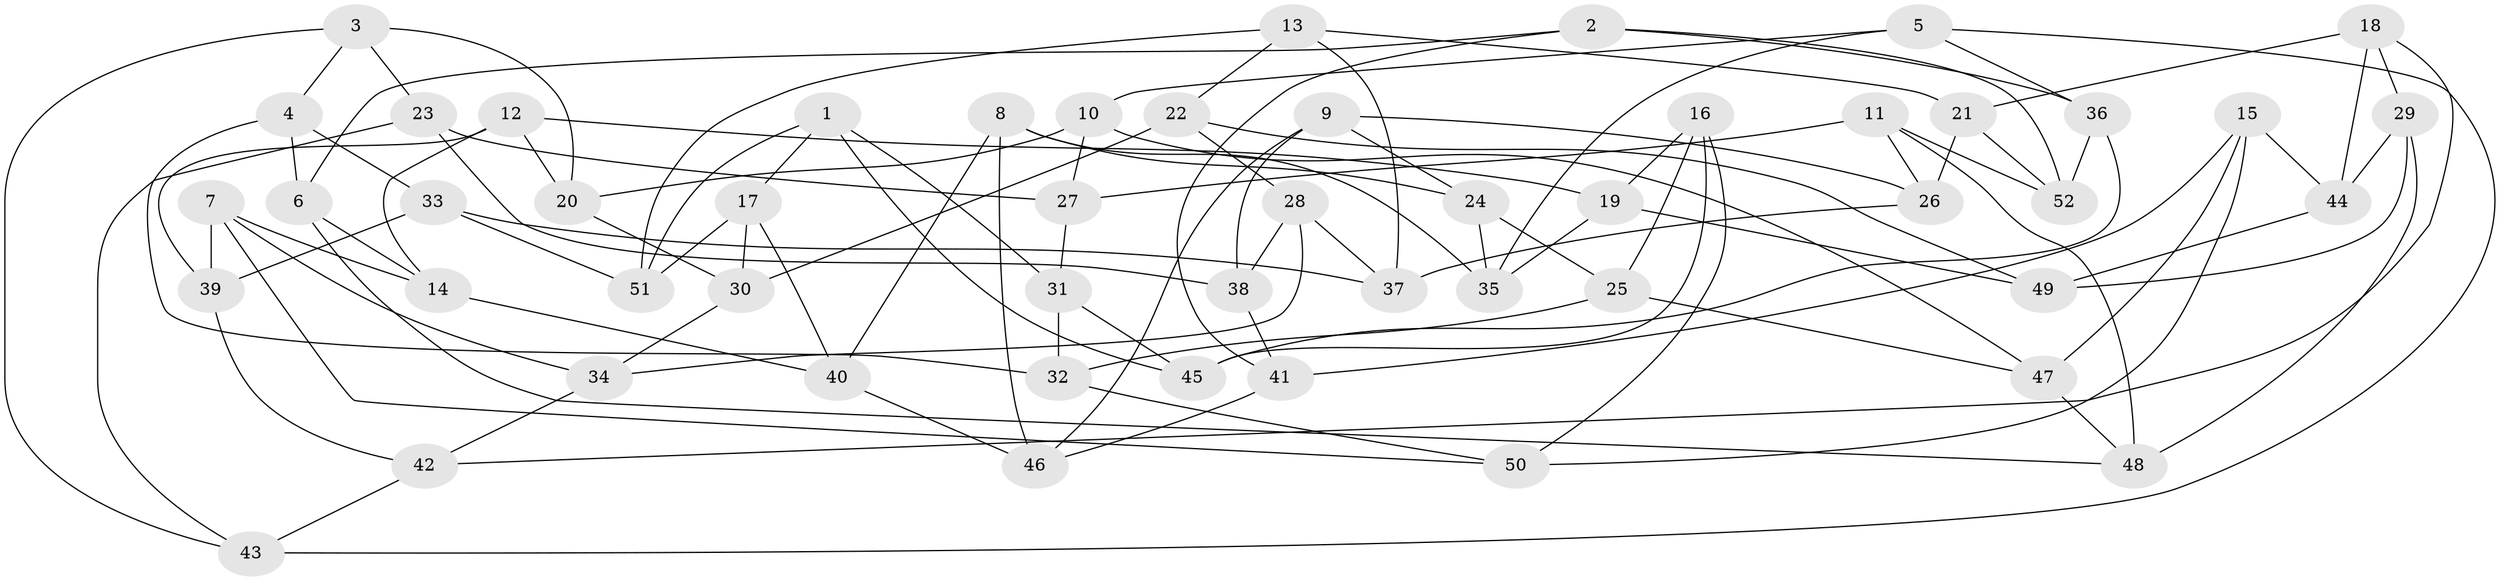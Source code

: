 // coarse degree distribution, {5: 0.26666666666666666, 6: 0.4666666666666667, 4: 0.2, 3: 0.06666666666666667}
// Generated by graph-tools (version 1.1) at 2025/42/03/06/25 10:42:17]
// undirected, 52 vertices, 104 edges
graph export_dot {
graph [start="1"]
  node [color=gray90,style=filled];
  1;
  2;
  3;
  4;
  5;
  6;
  7;
  8;
  9;
  10;
  11;
  12;
  13;
  14;
  15;
  16;
  17;
  18;
  19;
  20;
  21;
  22;
  23;
  24;
  25;
  26;
  27;
  28;
  29;
  30;
  31;
  32;
  33;
  34;
  35;
  36;
  37;
  38;
  39;
  40;
  41;
  42;
  43;
  44;
  45;
  46;
  47;
  48;
  49;
  50;
  51;
  52;
  1 -- 45;
  1 -- 17;
  1 -- 51;
  1 -- 31;
  2 -- 36;
  2 -- 6;
  2 -- 41;
  2 -- 52;
  3 -- 4;
  3 -- 43;
  3 -- 23;
  3 -- 20;
  4 -- 6;
  4 -- 32;
  4 -- 33;
  5 -- 43;
  5 -- 36;
  5 -- 10;
  5 -- 35;
  6 -- 48;
  6 -- 14;
  7 -- 14;
  7 -- 39;
  7 -- 34;
  7 -- 50;
  8 -- 40;
  8 -- 35;
  8 -- 24;
  8 -- 46;
  9 -- 38;
  9 -- 24;
  9 -- 26;
  9 -- 46;
  10 -- 27;
  10 -- 20;
  10 -- 47;
  11 -- 27;
  11 -- 26;
  11 -- 48;
  11 -- 52;
  12 -- 14;
  12 -- 39;
  12 -- 19;
  12 -- 20;
  13 -- 37;
  13 -- 22;
  13 -- 21;
  13 -- 51;
  14 -- 40;
  15 -- 47;
  15 -- 41;
  15 -- 44;
  15 -- 50;
  16 -- 25;
  16 -- 19;
  16 -- 50;
  16 -- 45;
  17 -- 51;
  17 -- 30;
  17 -- 40;
  18 -- 29;
  18 -- 44;
  18 -- 21;
  18 -- 42;
  19 -- 35;
  19 -- 49;
  20 -- 30;
  21 -- 26;
  21 -- 52;
  22 -- 30;
  22 -- 49;
  22 -- 28;
  23 -- 27;
  23 -- 38;
  23 -- 43;
  24 -- 35;
  24 -- 25;
  25 -- 47;
  25 -- 32;
  26 -- 37;
  27 -- 31;
  28 -- 37;
  28 -- 38;
  28 -- 34;
  29 -- 48;
  29 -- 49;
  29 -- 44;
  30 -- 34;
  31 -- 45;
  31 -- 32;
  32 -- 50;
  33 -- 51;
  33 -- 37;
  33 -- 39;
  34 -- 42;
  36 -- 52;
  36 -- 45;
  38 -- 41;
  39 -- 42;
  40 -- 46;
  41 -- 46;
  42 -- 43;
  44 -- 49;
  47 -- 48;
}

